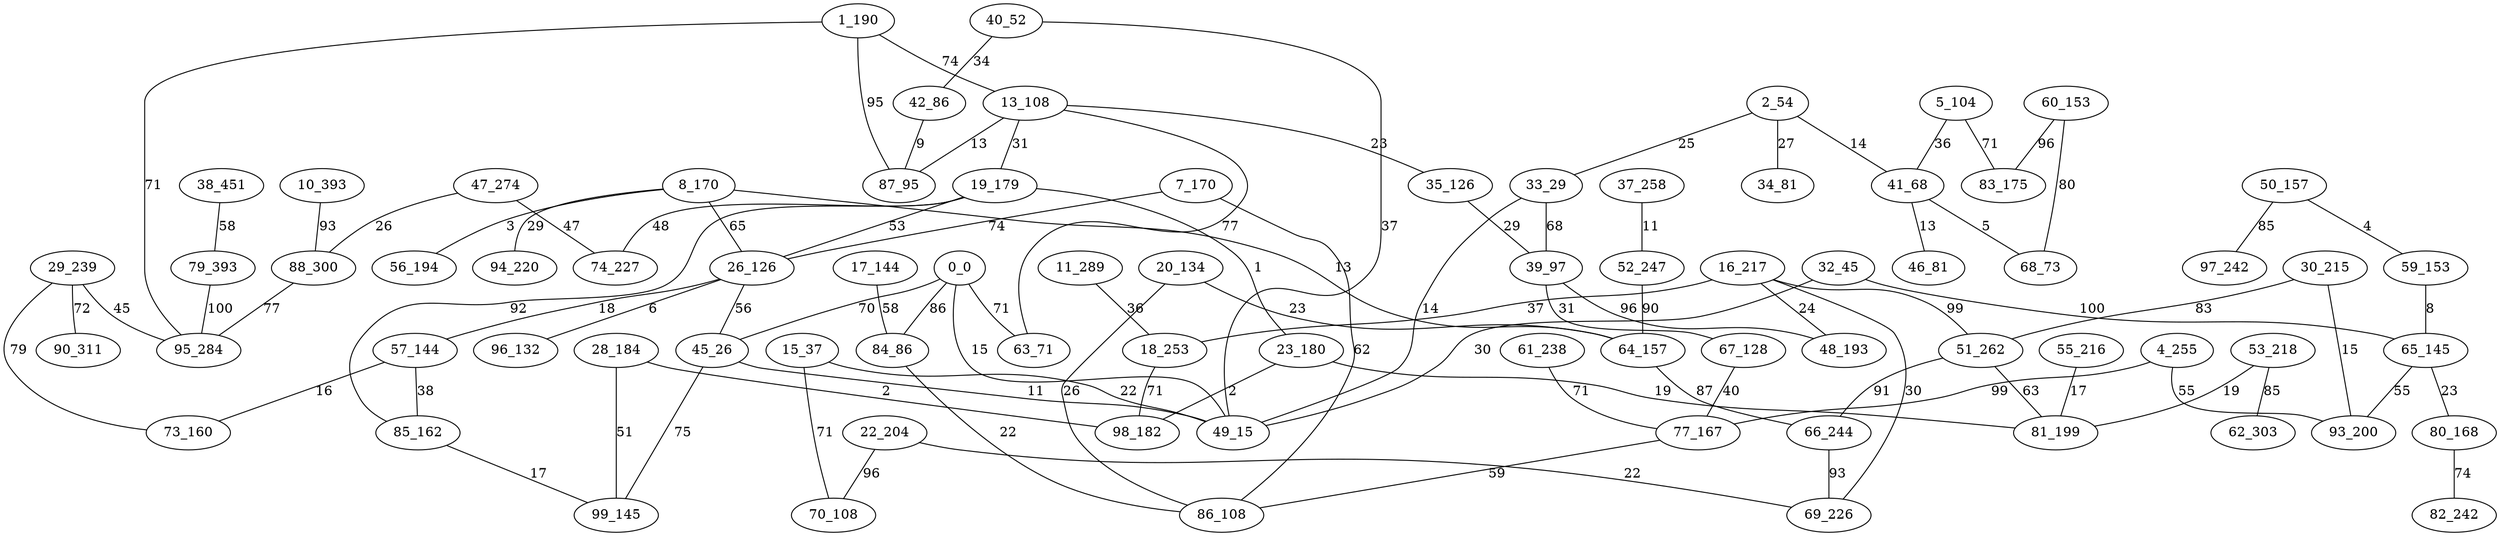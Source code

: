 graph {
  0 [label="0_0"];
  1 [label="1_190"];
  2 [label="2_54"];
  4 [label="4_255"];
  5 [label="5_104"];
  7 [label="7_170"];
  8 [label="8_170"];
  10 [label="10_393"];
  11 [label="11_289"];
  13 [label="13_108"];
  15 [label="15_37"];
  16 [label="16_217"];
  17 [label="17_144"];
  18 [label="18_253"];
  19 [label="19_179"];
  20 [label="20_134"];
  22 [label="22_204"];
  23 [label="23_180"];
  26 [label="26_126"];
  28 [label="28_184"];
  29 [label="29_239"];
  30 [label="30_215"];
  32 [label="32_45"];
  33 [label="33_29"];
  34 [label="34_81"];
  35 [label="35_126"];
  37 [label="37_258"];
  38 [label="38_451"];
  39 [label="39_97"];
  40 [label="40_52"];
  41 [label="41_68"];
  42 [label="42_86"];
  45 [label="45_26"];
  46 [label="46_81"];
  47 [label="47_274"];
  48 [label="48_193"];
  49 [label="49_15"];
  50 [label="50_157"];
  51 [label="51_262"];
  52 [label="52_247"];
  53 [label="53_218"];
  55 [label="55_216"];
  56 [label="56_194"];
  57 [label="57_144"];
  59 [label="59_153"];
  60 [label="60_153"];
  61 [label="61_238"];
  62 [label="62_303"];
  63 [label="63_71"];
  64 [label="64_157"];
  65 [label="65_145"];
  66 [label="66_244"];
  67 [label="67_128"];
  68 [label="68_73"];
  69 [label="69_226"];
  70 [label="70_108"];
  73 [label="73_160"];
  74 [label="74_227"];
  77 [label="77_167"];
  79 [label="79_393"];
  80 [label="80_168"];
  81 [label="81_199"];
  82 [label="82_242"];
  83 [label="83_175"];
  84 [label="84_86"];
  85 [label="85_162"];
  86 [label="86_108"];
  87 [label="87_95"];
  88 [label="88_300"];
  90 [label="90_311"];
  93 [label="93_200"];
  94 [label="94_220"];
  95 [label="95_284"];
  96 [label="96_132"];
  97 [label="97_242"];
  98 [label="98_182"];
  99 [label="99_145"];
  0 -- 49 [label="15"];
  0 -- 63 [label="71"];
  0 -- 45 [label="70"];
  0 -- 84 [label="86"];
  1 -- 13 [label="74"];
  1 -- 95 [label="71"];
  1 -- 87 [label="95"];
  2 -- 41 [label="14"];
  2 -- 33 [label="25"];
  2 -- 34 [label="27"];
  4 -- 93 [label="55"];
  4 -- 77 [label="99"];
  5 -- 41 [label="36"];
  5 -- 83 [label="71"];
  7 -- 26 [label="74"];
  7 -- 86 [label="62"];
  8 -- 56 [label="3"];
  8 -- 26 [label="65"];
  8 -- 94 [label="29"];
  8 -- 64 [label="13"];
  10 -- 88 [label="93"];
  11 -- 18 [label="36"];
  13 -- 19 [label="31"];
  13 -- 63 [label="77"];
  13 -- 35 [label="23"];
  13 -- 87 [label="13"];
  15 -- 49 [label="22"];
  15 -- 70 [label="71"];
  16 -- 51 [label="99"];
  16 -- 48 [label="24"];
  16 -- 18 [label="37"];
  16 -- 69 [label="30"];
  17 -- 84 [label="58"];
  18 -- 98 [label="71"];
  19 -- 26 [label="53"];
  19 -- 74 [label="48"];
  19 -- 23 [label="1"];
  19 -- 85 [label="92"];
  20 -- 64 [label="23"];
  20 -- 86 [label="26"];
  22 -- 69 [label="22"];
  22 -- 70 [label="96"];
  23 -- 81 [label="19"];
  23 -- 98 [label="2"];
  26 -- 57 [label="18"];
  26 -- 45 [label="56"];
  26 -- 96 [label="6"];
  28 -- 99 [label="51"];
  28 -- 98 [label="2"];
  29 -- 90 [label="72"];
  29 -- 73 [label="79"];
  29 -- 95 [label="45"];
  30 -- 51 [label="83"];
  30 -- 93 [label="15"];
  32 -- 65 [label="100"];
  32 -- 49 [label="30"];
  33 -- 39 [label="68"];
  33 -- 49 [label="14"];
  35 -- 39 [label="29"];
  37 -- 52 [label="11"];
  38 -- 79 [label="58"];
  39 -- 48 [label="96"];
  39 -- 67 [label="31"];
  40 -- 42 [label="34"];
  40 -- 49 [label="37"];
  41 -- 46 [label="13"];
  41 -- 68 [label="5"];
  42 -- 87 [label="9"];
  45 -- 49 [label="11"];
  45 -- 99 [label="75"];
  47 -- 74 [label="47"];
  47 -- 88 [label="26"];
  50 -- 97 [label="85"];
  50 -- 59 [label="4"];
  51 -- 66 [label="91"];
  51 -- 81 [label="63"];
  52 -- 64 [label="90"];
  53 -- 81 [label="19"];
  53 -- 62 [label="85"];
  55 -- 81 [label="17"];
  57 -- 73 [label="16"];
  57 -- 85 [label="38"];
  59 -- 65 [label="8"];
  60 -- 68 [label="80"];
  60 -- 83 [label="96"];
  61 -- 77 [label="71"];
  64 -- 66 [label="87"];
  65 -- 93 [label="55"];
  65 -- 80 [label="23"];
  66 -- 69 [label="93"];
  67 -- 77 [label="40"];
  77 -- 86 [label="59"];
  79 -- 95 [label="100"];
  80 -- 82 [label="74"];
  84 -- 86 [label="22"];
  85 -- 99 [label="17"];
  88 -- 95 [label="77"];
}